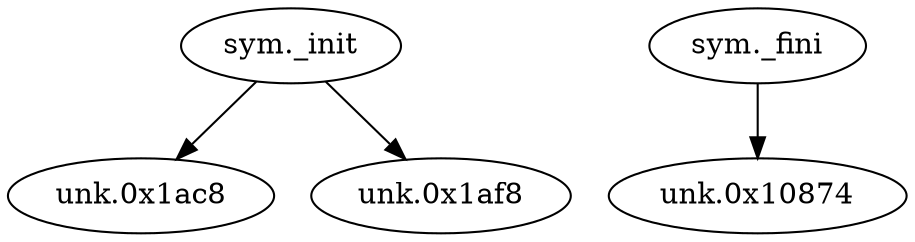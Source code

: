 digraph code {
  "0x00001aa4" [label="sym._init"];
  "0x00001aa4" -> "0x00001ac8";
  "0x00001ac8" [label="unk.0x1ac8"];
  "0x00001aa4" -> "0x00001af8";
  "0x00001af8" [label="unk.0x1af8"];
  "0x00010850" [label="sym._fini"];
  "0x00010850" -> "0x00010874";
  "0x00010874" [label="unk.0x10874"];
}